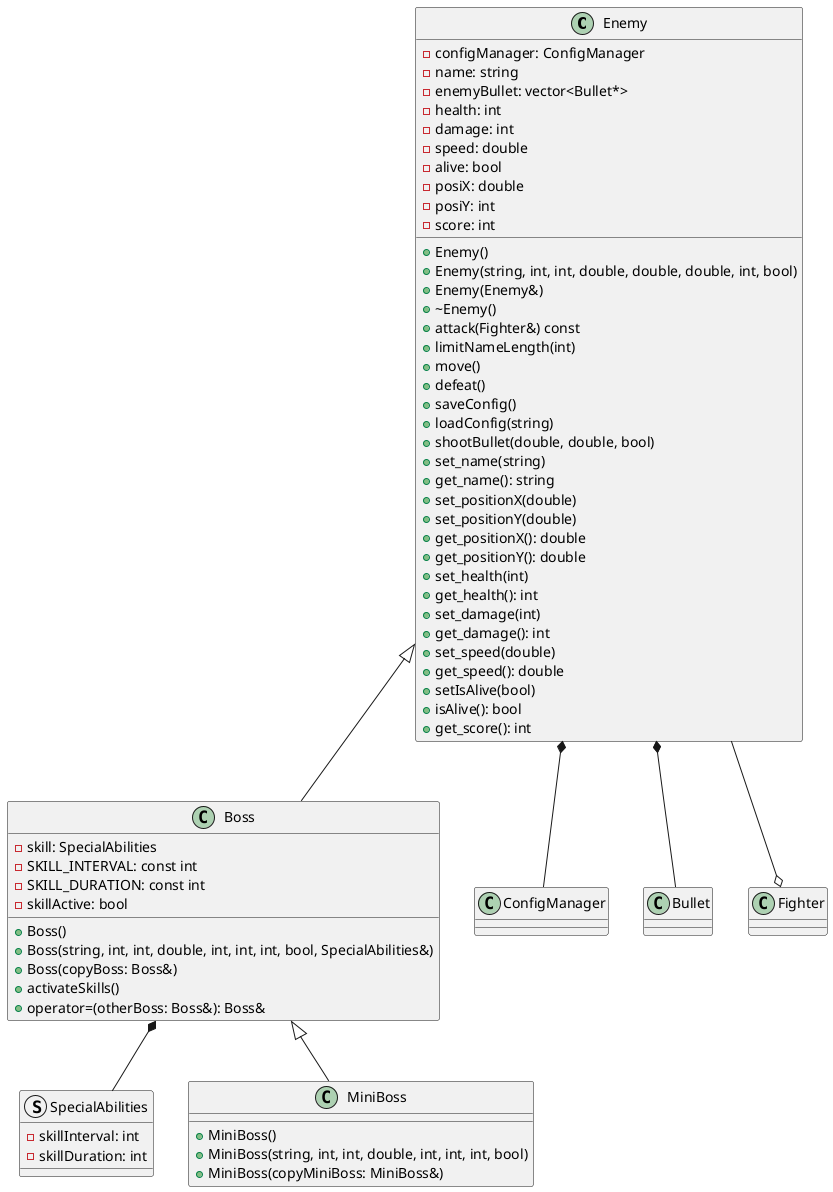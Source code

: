 @startuml

class Enemy {
    - configManager: ConfigManager
    - name: string
    - enemyBullet: vector<Bullet*>
    - health: int
    - damage: int
    - speed: double
    - alive: bool
    - posiX: double
    - posiY: int
    - score: int
    + Enemy()
    + Enemy(string, int, int, double, double, double, int, bool)
    + Enemy(Enemy&)
    + ~Enemy()
    + attack(Fighter&) const
    + limitNameLength(int)
    + move()
    + defeat()
    + saveConfig()
    + loadConfig(string)
    + shootBullet(double, double, bool)
    + set_name(string)
    + get_name(): string
    + set_positionX(double)
    + set_positionY(double)
    + get_positionX(): double
    + get_positionY(): double
    + set_health(int)
    + get_health(): int
    + set_damage(int)
    + get_damage(): int
    + set_speed(double)
    + get_speed(): double
    + setIsAlive(bool)
    + isAlive(): bool
    + get_score(): int
}

struct SpecialAbilities {
    - skillInterval: int
    - skillDuration: int
}

class Boss {
    - skill: SpecialAbilities
    - SKILL_INTERVAL: const int
    - SKILL_DURATION: const int
    - skillActive: bool
    + Boss()
    + Boss(string, int, int, double, int, int, int, bool, SpecialAbilities&)
    + Boss(copyBoss: Boss&)
    + activateSkills()
    + operator=(otherBoss: Boss&): Boss&
}

class MiniBoss {
    + MiniBoss()
    + MiniBoss(string, int, int, double, int, int, int, bool)
    + MiniBoss(copyMiniBoss: MiniBoss&)
}

Enemy <|-- Boss
Boss <|-- MiniBoss
Boss *-- SpecialAbilities
Enemy *-- ConfigManager
Enemy *-- Bullet
Enemy --o Fighter
@enduml